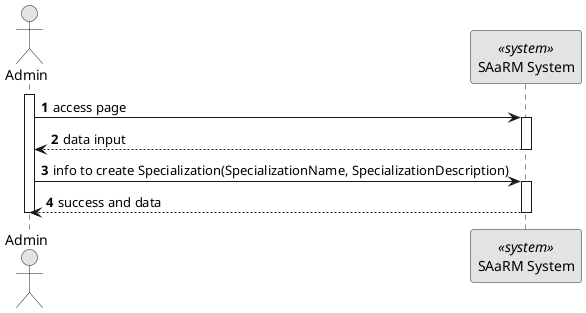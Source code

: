 @startuml 5.1.8
skinparam monochrome true
skinparam packageStyle rectangle
skinparam shadowing false

autonumber

actor "Admin" as AD
participant "SAaRM System" as SYS <<system>>

activate AD
AD -> SYS: access page
activate SYS
SYS --> AD : data input
deactivate SYS
AD -> SYS : info to create Specialization(SpecializationName, SpecializationDescription)
activate SYS
SYS --> AD : success and data

deactivate SYS

deactivate AD



@enduml